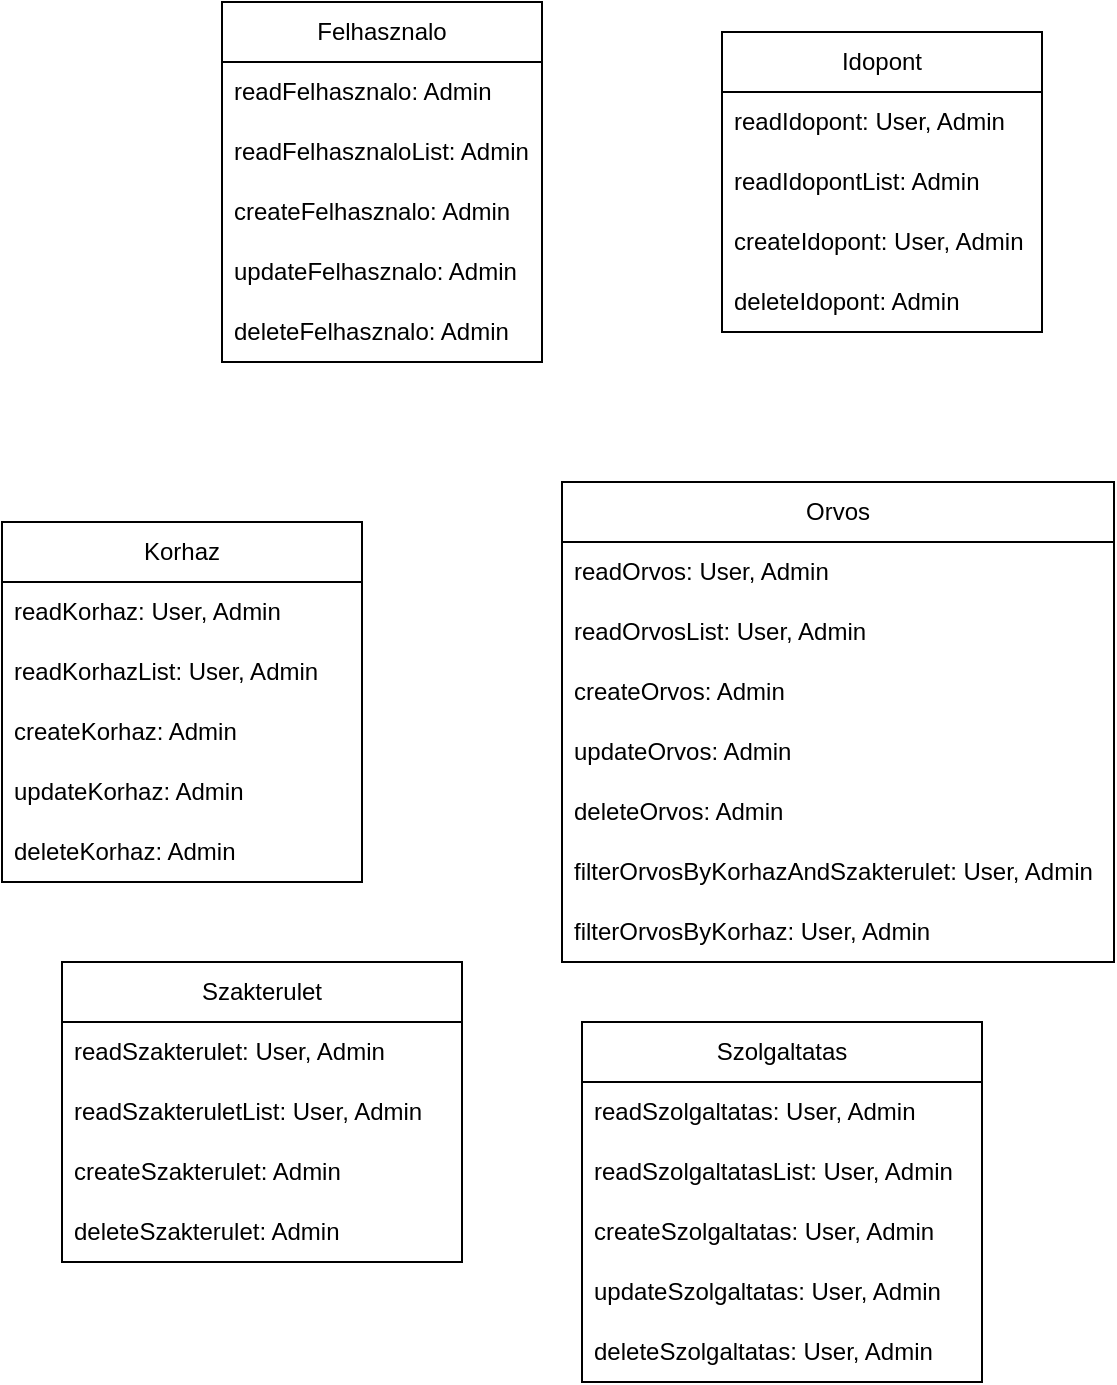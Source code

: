<mxfile version="26.1.1">
  <diagram name="1 oldal" id="U2QyidbAVSGLRLt0Me9T">
    <mxGraphModel dx="1880" dy="887" grid="1" gridSize="10" guides="1" tooltips="1" connect="1" arrows="1" fold="1" page="1" pageScale="1" pageWidth="827" pageHeight="1169" math="0" shadow="0">
      <root>
        <mxCell id="0" />
        <mxCell id="1" parent="0" />
        <mxCell id="C780raeYnZcn382TWiaM-1" value="Felhasznalo" style="swimlane;fontStyle=0;childLayout=stackLayout;horizontal=1;startSize=30;horizontalStack=0;resizeParent=1;resizeParentMax=0;resizeLast=0;collapsible=1;marginBottom=0;whiteSpace=wrap;html=1;" vertex="1" parent="1">
          <mxGeometry x="150" y="360" width="160" height="180" as="geometry" />
        </mxCell>
        <mxCell id="C780raeYnZcn382TWiaM-2" value="readFelhasznalo: Admin" style="text;strokeColor=none;fillColor=none;align=left;verticalAlign=middle;spacingLeft=4;spacingRight=4;overflow=hidden;points=[[0,0.5],[1,0.5]];portConstraint=eastwest;rotatable=0;whiteSpace=wrap;html=1;" vertex="1" parent="C780raeYnZcn382TWiaM-1">
          <mxGeometry y="30" width="160" height="30" as="geometry" />
        </mxCell>
        <mxCell id="C780raeYnZcn382TWiaM-3" value="readFelhasznaloList: Admin" style="text;strokeColor=none;fillColor=none;align=left;verticalAlign=middle;spacingLeft=4;spacingRight=4;overflow=hidden;points=[[0,0.5],[1,0.5]];portConstraint=eastwest;rotatable=0;whiteSpace=wrap;html=1;" vertex="1" parent="C780raeYnZcn382TWiaM-1">
          <mxGeometry y="60" width="160" height="30" as="geometry" />
        </mxCell>
        <mxCell id="C780raeYnZcn382TWiaM-4" value="createFelhasznalo: Admin" style="text;strokeColor=none;fillColor=none;align=left;verticalAlign=middle;spacingLeft=4;spacingRight=4;overflow=hidden;points=[[0,0.5],[1,0.5]];portConstraint=eastwest;rotatable=0;whiteSpace=wrap;html=1;" vertex="1" parent="C780raeYnZcn382TWiaM-1">
          <mxGeometry y="90" width="160" height="30" as="geometry" />
        </mxCell>
        <mxCell id="C780raeYnZcn382TWiaM-7" value="updateFelhasznalo: Admin" style="text;strokeColor=none;fillColor=none;align=left;verticalAlign=middle;spacingLeft=4;spacingRight=4;overflow=hidden;points=[[0,0.5],[1,0.5]];portConstraint=eastwest;rotatable=0;whiteSpace=wrap;html=1;" vertex="1" parent="C780raeYnZcn382TWiaM-1">
          <mxGeometry y="120" width="160" height="30" as="geometry" />
        </mxCell>
        <mxCell id="C780raeYnZcn382TWiaM-8" value="deleteFelhasznalo: Admin" style="text;strokeColor=none;fillColor=none;align=left;verticalAlign=middle;spacingLeft=4;spacingRight=4;overflow=hidden;points=[[0,0.5],[1,0.5]];portConstraint=eastwest;rotatable=0;whiteSpace=wrap;html=1;" vertex="1" parent="C780raeYnZcn382TWiaM-1">
          <mxGeometry y="150" width="160" height="30" as="geometry" />
        </mxCell>
        <mxCell id="C780raeYnZcn382TWiaM-9" value="Idopont" style="swimlane;fontStyle=0;childLayout=stackLayout;horizontal=1;startSize=30;horizontalStack=0;resizeParent=1;resizeParentMax=0;resizeLast=0;collapsible=1;marginBottom=0;whiteSpace=wrap;html=1;" vertex="1" parent="1">
          <mxGeometry x="400" y="375" width="160" height="150" as="geometry" />
        </mxCell>
        <mxCell id="C780raeYnZcn382TWiaM-10" value="readIdopont: User, Admin" style="text;strokeColor=none;fillColor=none;align=left;verticalAlign=middle;spacingLeft=4;spacingRight=4;overflow=hidden;points=[[0,0.5],[1,0.5]];portConstraint=eastwest;rotatable=0;whiteSpace=wrap;html=1;" vertex="1" parent="C780raeYnZcn382TWiaM-9">
          <mxGeometry y="30" width="160" height="30" as="geometry" />
        </mxCell>
        <mxCell id="C780raeYnZcn382TWiaM-11" value="readIdopontList: Admin" style="text;strokeColor=none;fillColor=none;align=left;verticalAlign=middle;spacingLeft=4;spacingRight=4;overflow=hidden;points=[[0,0.5],[1,0.5]];portConstraint=eastwest;rotatable=0;whiteSpace=wrap;html=1;" vertex="1" parent="C780raeYnZcn382TWiaM-9">
          <mxGeometry y="60" width="160" height="30" as="geometry" />
        </mxCell>
        <mxCell id="C780raeYnZcn382TWiaM-12" value="createIdopont: User, Admin" style="text;strokeColor=none;fillColor=none;align=left;verticalAlign=middle;spacingLeft=4;spacingRight=4;overflow=hidden;points=[[0,0.5],[1,0.5]];portConstraint=eastwest;rotatable=0;whiteSpace=wrap;html=1;" vertex="1" parent="C780raeYnZcn382TWiaM-9">
          <mxGeometry y="90" width="160" height="30" as="geometry" />
        </mxCell>
        <mxCell id="C780raeYnZcn382TWiaM-14" value="deleteIdopont: Admin" style="text;strokeColor=none;fillColor=none;align=left;verticalAlign=middle;spacingLeft=4;spacingRight=4;overflow=hidden;points=[[0,0.5],[1,0.5]];portConstraint=eastwest;rotatable=0;whiteSpace=wrap;html=1;" vertex="1" parent="C780raeYnZcn382TWiaM-9">
          <mxGeometry y="120" width="160" height="30" as="geometry" />
        </mxCell>
        <mxCell id="C780raeYnZcn382TWiaM-20" value="Korhaz" style="swimlane;fontStyle=0;childLayout=stackLayout;horizontal=1;startSize=30;horizontalStack=0;resizeParent=1;resizeParentMax=0;resizeLast=0;collapsible=1;marginBottom=0;whiteSpace=wrap;html=1;" vertex="1" parent="1">
          <mxGeometry x="40" y="620" width="180" height="180" as="geometry" />
        </mxCell>
        <mxCell id="C780raeYnZcn382TWiaM-21" value="readKorhaz: User, Admin" style="text;strokeColor=none;fillColor=none;align=left;verticalAlign=middle;spacingLeft=4;spacingRight=4;overflow=hidden;points=[[0,0.5],[1,0.5]];portConstraint=eastwest;rotatable=0;whiteSpace=wrap;html=1;" vertex="1" parent="C780raeYnZcn382TWiaM-20">
          <mxGeometry y="30" width="180" height="30" as="geometry" />
        </mxCell>
        <mxCell id="C780raeYnZcn382TWiaM-22" value="readKorhazList: User, Admin" style="text;strokeColor=none;fillColor=none;align=left;verticalAlign=middle;spacingLeft=4;spacingRight=4;overflow=hidden;points=[[0,0.5],[1,0.5]];portConstraint=eastwest;rotatable=0;whiteSpace=wrap;html=1;" vertex="1" parent="C780raeYnZcn382TWiaM-20">
          <mxGeometry y="60" width="180" height="30" as="geometry" />
        </mxCell>
        <mxCell id="C780raeYnZcn382TWiaM-23" value="createKorhaz: Admin" style="text;strokeColor=none;fillColor=none;align=left;verticalAlign=middle;spacingLeft=4;spacingRight=4;overflow=hidden;points=[[0,0.5],[1,0.5]];portConstraint=eastwest;rotatable=0;whiteSpace=wrap;html=1;" vertex="1" parent="C780raeYnZcn382TWiaM-20">
          <mxGeometry y="90" width="180" height="30" as="geometry" />
        </mxCell>
        <mxCell id="C780raeYnZcn382TWiaM-24" value="updateKorhaz: Admin" style="text;strokeColor=none;fillColor=none;align=left;verticalAlign=middle;spacingLeft=4;spacingRight=4;overflow=hidden;points=[[0,0.5],[1,0.5]];portConstraint=eastwest;rotatable=0;whiteSpace=wrap;html=1;" vertex="1" parent="C780raeYnZcn382TWiaM-20">
          <mxGeometry y="120" width="180" height="30" as="geometry" />
        </mxCell>
        <mxCell id="C780raeYnZcn382TWiaM-25" value="deleteKorhaz: Admin" style="text;strokeColor=none;fillColor=none;align=left;verticalAlign=middle;spacingLeft=4;spacingRight=4;overflow=hidden;points=[[0,0.5],[1,0.5]];portConstraint=eastwest;rotatable=0;whiteSpace=wrap;html=1;" vertex="1" parent="C780raeYnZcn382TWiaM-20">
          <mxGeometry y="150" width="180" height="30" as="geometry" />
        </mxCell>
        <mxCell id="C780raeYnZcn382TWiaM-26" value="Orvos" style="swimlane;fontStyle=0;childLayout=stackLayout;horizontal=1;startSize=30;horizontalStack=0;resizeParent=1;resizeParentMax=0;resizeLast=0;collapsible=1;marginBottom=0;whiteSpace=wrap;html=1;" vertex="1" parent="1">
          <mxGeometry x="320" y="600" width="276" height="240" as="geometry" />
        </mxCell>
        <mxCell id="C780raeYnZcn382TWiaM-27" value="readOrvos: User, Admin" style="text;strokeColor=none;fillColor=none;align=left;verticalAlign=middle;spacingLeft=4;spacingRight=4;overflow=hidden;points=[[0,0.5],[1,0.5]];portConstraint=eastwest;rotatable=0;whiteSpace=wrap;html=1;" vertex="1" parent="C780raeYnZcn382TWiaM-26">
          <mxGeometry y="30" width="276" height="30" as="geometry" />
        </mxCell>
        <mxCell id="C780raeYnZcn382TWiaM-28" value="readOrvosList: User, Admin" style="text;strokeColor=none;fillColor=none;align=left;verticalAlign=middle;spacingLeft=4;spacingRight=4;overflow=hidden;points=[[0,0.5],[1,0.5]];portConstraint=eastwest;rotatable=0;whiteSpace=wrap;html=1;" vertex="1" parent="C780raeYnZcn382TWiaM-26">
          <mxGeometry y="60" width="276" height="30" as="geometry" />
        </mxCell>
        <mxCell id="C780raeYnZcn382TWiaM-29" value="createOrvos: Admin" style="text;strokeColor=none;fillColor=none;align=left;verticalAlign=middle;spacingLeft=4;spacingRight=4;overflow=hidden;points=[[0,0.5],[1,0.5]];portConstraint=eastwest;rotatable=0;whiteSpace=wrap;html=1;" vertex="1" parent="C780raeYnZcn382TWiaM-26">
          <mxGeometry y="90" width="276" height="30" as="geometry" />
        </mxCell>
        <mxCell id="C780raeYnZcn382TWiaM-30" value="updateOrvos: Admin" style="text;strokeColor=none;fillColor=none;align=left;verticalAlign=middle;spacingLeft=4;spacingRight=4;overflow=hidden;points=[[0,0.5],[1,0.5]];portConstraint=eastwest;rotatable=0;whiteSpace=wrap;html=1;" vertex="1" parent="C780raeYnZcn382TWiaM-26">
          <mxGeometry y="120" width="276" height="30" as="geometry" />
        </mxCell>
        <mxCell id="C780raeYnZcn382TWiaM-31" value="deleteOrvos: Admin" style="text;strokeColor=none;fillColor=none;align=left;verticalAlign=middle;spacingLeft=4;spacingRight=4;overflow=hidden;points=[[0,0.5],[1,0.5]];portConstraint=eastwest;rotatable=0;whiteSpace=wrap;html=1;" vertex="1" parent="C780raeYnZcn382TWiaM-26">
          <mxGeometry y="150" width="276" height="30" as="geometry" />
        </mxCell>
        <mxCell id="C780raeYnZcn382TWiaM-32" value="filterOrvosByKorhazAndSzakterulet: User, Admin" style="text;strokeColor=none;fillColor=none;align=left;verticalAlign=middle;spacingLeft=4;spacingRight=4;overflow=hidden;points=[[0,0.5],[1,0.5]];portConstraint=eastwest;rotatable=0;whiteSpace=wrap;html=1;" vertex="1" parent="C780raeYnZcn382TWiaM-26">
          <mxGeometry y="180" width="276" height="30" as="geometry" />
        </mxCell>
        <mxCell id="C780raeYnZcn382TWiaM-33" value="filterOrvosByKorhaz: User, Admin" style="text;strokeColor=none;fillColor=none;align=left;verticalAlign=middle;spacingLeft=4;spacingRight=4;overflow=hidden;points=[[0,0.5],[1,0.5]];portConstraint=eastwest;rotatable=0;whiteSpace=wrap;html=1;" vertex="1" parent="C780raeYnZcn382TWiaM-26">
          <mxGeometry y="210" width="276" height="30" as="geometry" />
        </mxCell>
        <mxCell id="C780raeYnZcn382TWiaM-42" value="Szakterulet" style="swimlane;fontStyle=0;childLayout=stackLayout;horizontal=1;startSize=30;horizontalStack=0;resizeParent=1;resizeParentMax=0;resizeLast=0;collapsible=1;marginBottom=0;whiteSpace=wrap;html=1;" vertex="1" parent="1">
          <mxGeometry x="70" y="840" width="200" height="150" as="geometry" />
        </mxCell>
        <mxCell id="C780raeYnZcn382TWiaM-43" value="readSzakterulet: User, Admin" style="text;strokeColor=none;fillColor=none;align=left;verticalAlign=middle;spacingLeft=4;spacingRight=4;overflow=hidden;points=[[0,0.5],[1,0.5]];portConstraint=eastwest;rotatable=0;whiteSpace=wrap;html=1;" vertex="1" parent="C780raeYnZcn382TWiaM-42">
          <mxGeometry y="30" width="200" height="30" as="geometry" />
        </mxCell>
        <mxCell id="C780raeYnZcn382TWiaM-44" value="readSzakteruletList: User, Admin" style="text;strokeColor=none;fillColor=none;align=left;verticalAlign=middle;spacingLeft=4;spacingRight=4;overflow=hidden;points=[[0,0.5],[1,0.5]];portConstraint=eastwest;rotatable=0;whiteSpace=wrap;html=1;" vertex="1" parent="C780raeYnZcn382TWiaM-42">
          <mxGeometry y="60" width="200" height="30" as="geometry" />
        </mxCell>
        <mxCell id="C780raeYnZcn382TWiaM-45" value="createSzakterulet: Admin" style="text;strokeColor=none;fillColor=none;align=left;verticalAlign=middle;spacingLeft=4;spacingRight=4;overflow=hidden;points=[[0,0.5],[1,0.5]];portConstraint=eastwest;rotatable=0;whiteSpace=wrap;html=1;" vertex="1" parent="C780raeYnZcn382TWiaM-42">
          <mxGeometry y="90" width="200" height="30" as="geometry" />
        </mxCell>
        <mxCell id="C780raeYnZcn382TWiaM-46" value="deleteSzakterulet: Admin" style="text;strokeColor=none;fillColor=none;align=left;verticalAlign=middle;spacingLeft=4;spacingRight=4;overflow=hidden;points=[[0,0.5],[1,0.5]];portConstraint=eastwest;rotatable=0;whiteSpace=wrap;html=1;" vertex="1" parent="C780raeYnZcn382TWiaM-42">
          <mxGeometry y="120" width="200" height="30" as="geometry" />
        </mxCell>
        <mxCell id="C780raeYnZcn382TWiaM-47" value="Szolgaltatas" style="swimlane;fontStyle=0;childLayout=stackLayout;horizontal=1;startSize=30;horizontalStack=0;resizeParent=1;resizeParentMax=0;resizeLast=0;collapsible=1;marginBottom=0;whiteSpace=wrap;html=1;" vertex="1" parent="1">
          <mxGeometry x="330" y="870" width="200" height="180" as="geometry" />
        </mxCell>
        <mxCell id="C780raeYnZcn382TWiaM-48" value="readSzolgaltatas: User, Admin" style="text;strokeColor=none;fillColor=none;align=left;verticalAlign=middle;spacingLeft=4;spacingRight=4;overflow=hidden;points=[[0,0.5],[1,0.5]];portConstraint=eastwest;rotatable=0;whiteSpace=wrap;html=1;" vertex="1" parent="C780raeYnZcn382TWiaM-47">
          <mxGeometry y="30" width="200" height="30" as="geometry" />
        </mxCell>
        <mxCell id="C780raeYnZcn382TWiaM-49" value="readSzolgaltatasList: User, Admin" style="text;strokeColor=none;fillColor=none;align=left;verticalAlign=middle;spacingLeft=4;spacingRight=4;overflow=hidden;points=[[0,0.5],[1,0.5]];portConstraint=eastwest;rotatable=0;whiteSpace=wrap;html=1;" vertex="1" parent="C780raeYnZcn382TWiaM-47">
          <mxGeometry y="60" width="200" height="30" as="geometry" />
        </mxCell>
        <mxCell id="C780raeYnZcn382TWiaM-50" value="createSzolgaltatas: User, Admin" style="text;strokeColor=none;fillColor=none;align=left;verticalAlign=middle;spacingLeft=4;spacingRight=4;overflow=hidden;points=[[0,0.5],[1,0.5]];portConstraint=eastwest;rotatable=0;whiteSpace=wrap;html=1;" vertex="1" parent="C780raeYnZcn382TWiaM-47">
          <mxGeometry y="90" width="200" height="30" as="geometry" />
        </mxCell>
        <mxCell id="C780raeYnZcn382TWiaM-52" value="updateSzolgaltatas: User, Admin" style="text;strokeColor=none;fillColor=none;align=left;verticalAlign=middle;spacingLeft=4;spacingRight=4;overflow=hidden;points=[[0,0.5],[1,0.5]];portConstraint=eastwest;rotatable=0;whiteSpace=wrap;html=1;" vertex="1" parent="C780raeYnZcn382TWiaM-47">
          <mxGeometry y="120" width="200" height="30" as="geometry" />
        </mxCell>
        <mxCell id="C780raeYnZcn382TWiaM-51" value="deleteSzolgaltatas: User, Admin" style="text;strokeColor=none;fillColor=none;align=left;verticalAlign=middle;spacingLeft=4;spacingRight=4;overflow=hidden;points=[[0,0.5],[1,0.5]];portConstraint=eastwest;rotatable=0;whiteSpace=wrap;html=1;" vertex="1" parent="C780raeYnZcn382TWiaM-47">
          <mxGeometry y="150" width="200" height="30" as="geometry" />
        </mxCell>
      </root>
    </mxGraphModel>
  </diagram>
</mxfile>
